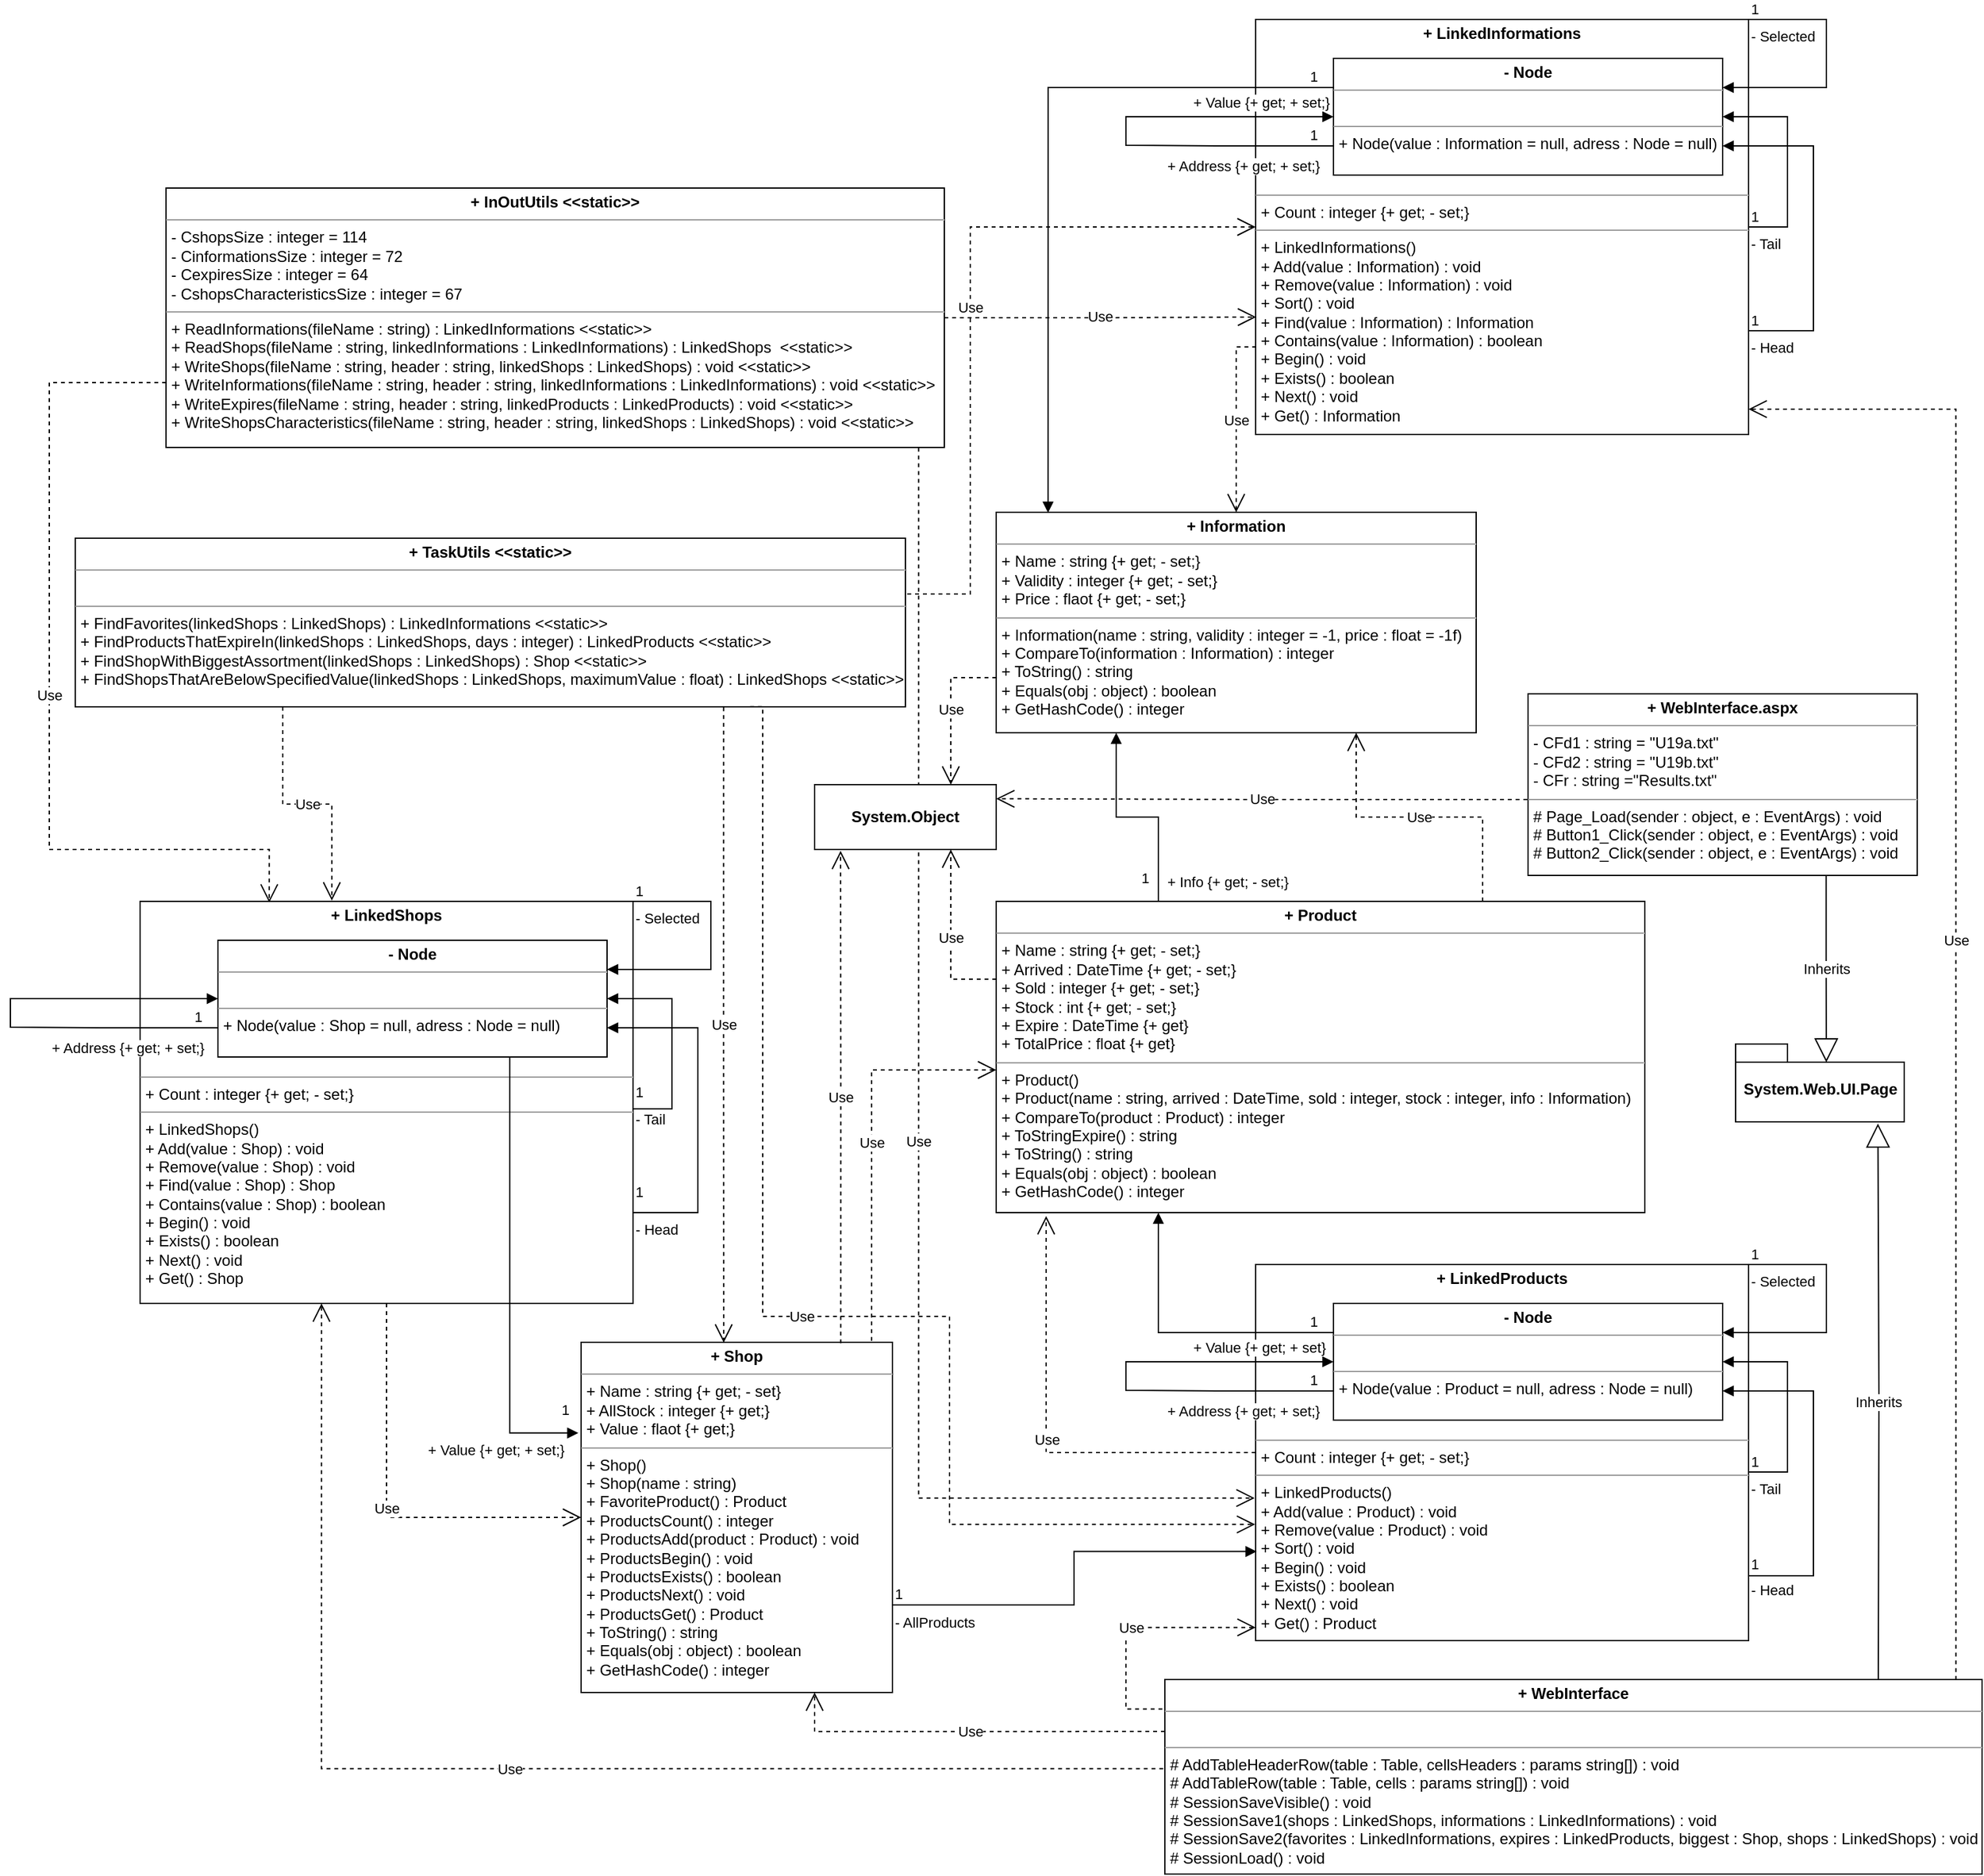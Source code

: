 <mxfile version="20.8.16" type="device"><diagram name="Page-1" id="KZQ9Ilsat93UvdQ1o8u1"><mxGraphModel dx="3069" dy="2133" grid="0" gridSize="10" guides="1" tooltips="1" connect="1" arrows="1" fold="1" page="1" pageScale="1" pageWidth="850" pageHeight="1100" math="0" shadow="0"><root><mxCell id="0"/><mxCell id="1" parent="0"/><mxCell id="UPA52GqSXY0Estzp7r4A-6" value="&lt;p style=&quot;margin:0px;margin-top:4px;text-align:center;&quot;&gt;&lt;b&gt;+ Information&lt;/b&gt;&lt;/p&gt;&lt;hr size=&quot;1&quot;&gt;&lt;p style=&quot;margin:0px;margin-left:4px;&quot;&gt;+ Name : string {+ get; - set;}&lt;/p&gt;&lt;p style=&quot;margin:0px;margin-left:4px;&quot;&gt;+ Validity : integer {+ get; - set;}&lt;/p&gt;&lt;p style=&quot;margin:0px;margin-left:4px;&quot;&gt;+ Price : flaot {+ get; - set;}&lt;/p&gt;&lt;hr size=&quot;1&quot;&gt;&lt;p style=&quot;margin:0px;margin-left:4px;&quot;&gt;+ Information(name : string, validity : integer = -1, price : float = -1f)&lt;/p&gt;&lt;p style=&quot;margin:0px;margin-left:4px;&quot;&gt;+ CompareTo(information : Information) : integer&lt;/p&gt;&lt;p style=&quot;margin:0px;margin-left:4px;&quot;&gt;+ ToString() : string&lt;/p&gt;&lt;p style=&quot;margin:0px;margin-left:4px;&quot;&gt;+ Equals(obj : object) : boolean&lt;/p&gt;&lt;p style=&quot;margin:0px;margin-left:4px;&quot;&gt;+ GetHashCode() : integer&lt;/p&gt;" style="verticalAlign=top;align=left;overflow=fill;fontSize=12;fontFamily=Helvetica;html=1;" vertex="1" parent="1"><mxGeometry x="40" y="100" width="370" height="170" as="geometry"/></mxCell><mxCell id="UPA52GqSXY0Estzp7r4A-7" value="&lt;p style=&quot;margin:0px;margin-top:4px;text-align:center;&quot;&gt;&lt;b&gt;+ Product&lt;/b&gt;&lt;/p&gt;&lt;hr size=&quot;1&quot;&gt;&lt;p style=&quot;margin:0px;margin-left:4px;&quot;&gt;+ Name : string {+ get; - set;}&lt;/p&gt;&lt;p style=&quot;margin:0px;margin-left:4px;&quot;&gt;+ Arrived : DateTime {+ get; - set;}&lt;/p&gt;&lt;p style=&quot;margin:0px;margin-left:4px;&quot;&gt;+ Sold : integer {+ get; - set;}&lt;/p&gt;&lt;p style=&quot;margin:0px;margin-left:4px;&quot;&gt;+ Stock : int {+ get; - set;}&lt;/p&gt;&lt;p style=&quot;margin:0px;margin-left:4px;&quot;&gt;+ Expire : DateTime {+ get}&lt;/p&gt;&lt;p style=&quot;margin:0px;margin-left:4px;&quot;&gt;+ TotalPrice : float {+ get}&lt;/p&gt;&lt;hr size=&quot;1&quot;&gt;&lt;p style=&quot;margin:0px;margin-left:4px;&quot;&gt;+ Product()&lt;/p&gt;&lt;p style=&quot;margin:0px;margin-left:4px;&quot;&gt;+ Product(name : string, arrived : DateTime, sold : integer, stock : integer, info : Information)&lt;/p&gt;&lt;p style=&quot;margin:0px;margin-left:4px;&quot;&gt;+ CompareTo(product : Product) : integer&lt;/p&gt;&lt;p style=&quot;margin:0px;margin-left:4px;&quot;&gt;+ ToStringExpire() : string&lt;/p&gt;&lt;p style=&quot;margin:0px;margin-left:4px;&quot;&gt;+ ToString() : string&lt;/p&gt;&lt;p style=&quot;margin:0px;margin-left:4px;&quot;&gt;+ Equals(obj : object) : boolean&lt;/p&gt;&lt;p style=&quot;margin:0px;margin-left:4px;&quot;&gt;+ GetHashCode() : integer&lt;/p&gt;" style="verticalAlign=top;align=left;overflow=fill;fontSize=12;fontFamily=Helvetica;html=1;" vertex="1" parent="1"><mxGeometry x="40" y="400" width="500" height="240" as="geometry"/></mxCell><mxCell id="UPA52GqSXY0Estzp7r4A-16" value="Use" style="endArrow=open;endSize=12;dashed=1;html=1;rounded=0;exitX=0.75;exitY=0;exitDx=0;exitDy=0;entryX=0.75;entryY=1;entryDx=0;entryDy=0;edgeStyle=orthogonalEdgeStyle;" edge="1" parent="1" source="UPA52GqSXY0Estzp7r4A-7" target="UPA52GqSXY0Estzp7r4A-6"><mxGeometry width="160" relative="1" as="geometry"><mxPoint x="350" y="340" as="sourcePoint"/><mxPoint x="510" y="340" as="targetPoint"/></mxGeometry></mxCell><mxCell id="UPA52GqSXY0Estzp7r4A-20" value="Use" style="endArrow=open;endSize=12;dashed=1;html=1;rounded=0;exitX=0;exitY=0.25;exitDx=0;exitDy=0;entryX=0.75;entryY=1;entryDx=0;entryDy=0;edgeStyle=orthogonalEdgeStyle;" edge="1" parent="1" source="UPA52GqSXY0Estzp7r4A-7" target="UPA52GqSXY0Estzp7r4A-18"><mxGeometry width="160" relative="1" as="geometry"><mxPoint x="-150" y="460" as="sourcePoint"/><mxPoint x="10" y="460" as="targetPoint"/></mxGeometry></mxCell><mxCell id="UPA52GqSXY0Estzp7r4A-21" value="Use" style="endArrow=open;endSize=12;dashed=1;html=1;rounded=0;exitX=0;exitY=0.75;exitDx=0;exitDy=0;entryX=0.75;entryY=0;entryDx=0;entryDy=0;edgeStyle=orthogonalEdgeStyle;" edge="1" parent="1" source="UPA52GqSXY0Estzp7r4A-6" target="UPA52GqSXY0Estzp7r4A-18"><mxGeometry width="160" relative="1" as="geometry"><mxPoint x="-150" y="150" as="sourcePoint"/><mxPoint x="10" y="150" as="targetPoint"/></mxGeometry></mxCell><mxCell id="UPA52GqSXY0Estzp7r4A-23" value="+ Info {+ get; - set;}" style="endArrow=block;endFill=1;html=1;edgeStyle=orthogonalEdgeStyle;align=left;verticalAlign=top;rounded=0;exitX=0.25;exitY=0;exitDx=0;exitDy=0;entryX=0.25;entryY=1;entryDx=0;entryDy=0;" edge="1" parent="1" source="UPA52GqSXY0Estzp7r4A-7" target="UPA52GqSXY0Estzp7r4A-6"><mxGeometry x="-0.652" y="-5" relative="1" as="geometry"><mxPoint x="110" y="310" as="sourcePoint"/><mxPoint x="270" y="310" as="targetPoint"/><mxPoint as="offset"/></mxGeometry></mxCell><mxCell id="UPA52GqSXY0Estzp7r4A-24" value="1" style="edgeLabel;resizable=0;html=1;align=left;verticalAlign=bottom;" connectable="0" vertex="1" parent="UPA52GqSXY0Estzp7r4A-23"><mxGeometry x="-1" relative="1" as="geometry"><mxPoint x="-15" y="-10" as="offset"/></mxGeometry></mxCell><mxCell id="UPA52GqSXY0Estzp7r4A-28" value="" style="group" vertex="1" connectable="0" parent="1"><mxGeometry x="240" y="-280" width="430" height="320" as="geometry"/></mxCell><mxCell id="UPA52GqSXY0Estzp7r4A-29" value="" style="group" vertex="1" connectable="0" parent="UPA52GqSXY0Estzp7r4A-28"><mxGeometry width="430" height="320" as="geometry"/></mxCell><mxCell id="UPA52GqSXY0Estzp7r4A-22" value="&lt;p style=&quot;margin:0px;margin-top:4px;text-align:center;&quot;&gt;&lt;b&gt;+ LinkedInformations&lt;/b&gt;&lt;/p&gt;&lt;p style=&quot;margin:0px;margin-top:4px;text-align:center;&quot;&gt;&lt;b&gt;&lt;br&gt;&lt;/b&gt;&lt;/p&gt;&lt;p style=&quot;margin:0px;margin-top:4px;text-align:center;&quot;&gt;&lt;b&gt;&lt;br&gt;&lt;/b&gt;&lt;/p&gt;&lt;p style=&quot;margin:0px;margin-top:4px;text-align:center;&quot;&gt;&lt;b&gt;&lt;br&gt;&lt;/b&gt;&lt;/p&gt;&lt;p style=&quot;margin:0px;margin-top:4px;text-align:center;&quot;&gt;&lt;b&gt;&lt;br&gt;&lt;/b&gt;&lt;/p&gt;&lt;p style=&quot;margin:0px;margin-top:4px;text-align:center;&quot;&gt;&lt;b&gt;&lt;br&gt;&lt;/b&gt;&lt;/p&gt;&lt;p style=&quot;margin:0px;margin-top:4px;text-align:center;&quot;&gt;&lt;b&gt;&lt;br&gt;&lt;/b&gt;&lt;/p&gt;&lt;hr size=&quot;1&quot;&gt;&lt;p style=&quot;margin:0px;margin-left:4px;&quot;&gt;+ Count : integer {+ get; - set;}&lt;/p&gt;&lt;hr size=&quot;1&quot;&gt;&lt;p style=&quot;margin:0px;margin-left:4px;&quot;&gt;+ LinkedInformations()&lt;/p&gt;&lt;p style=&quot;margin:0px;margin-left:4px;&quot;&gt;+ Add(value : Information) : void&lt;/p&gt;&lt;p style=&quot;margin:0px;margin-left:4px;&quot;&gt;+ Remove(value : Information) : void&lt;/p&gt;&lt;p style=&quot;margin:0px;margin-left:4px;&quot;&gt;+ Sort() : void&lt;/p&gt;&lt;p style=&quot;margin:0px;margin-left:4px;&quot;&gt;+ Find(value : Information) : Information&lt;/p&gt;&lt;p style=&quot;margin:0px;margin-left:4px;&quot;&gt;+ Contains(value : Information) : boolean&lt;/p&gt;&lt;p style=&quot;margin:0px;margin-left:4px;&quot;&gt;+ Begin() : void&lt;/p&gt;&lt;p style=&quot;margin:0px;margin-left:4px;&quot;&gt;+ Exists() : boolean&lt;/p&gt;&lt;p style=&quot;margin:0px;margin-left:4px;&quot;&gt;+ Next() : void&lt;/p&gt;&lt;p style=&quot;margin:0px;margin-left:4px;&quot;&gt;+ Get() : Information&lt;/p&gt;" style="verticalAlign=top;align=left;overflow=fill;fontSize=12;fontFamily=Helvetica;html=1;" vertex="1" parent="UPA52GqSXY0Estzp7r4A-29"><mxGeometry width="380" height="320" as="geometry"/></mxCell><mxCell id="UPA52GqSXY0Estzp7r4A-25" value="&lt;p style=&quot;margin:0px;margin-top:4px;text-align:center;&quot;&gt;&lt;b&gt;- Node&lt;/b&gt;&lt;/p&gt;&lt;hr size=&quot;1&quot;&gt;&lt;p style=&quot;margin:0px;margin-left:4px;&quot;&gt;&lt;br&gt;&lt;/p&gt;&lt;hr size=&quot;1&quot;&gt;&lt;p style=&quot;margin:0px;margin-left:4px;&quot;&gt;+ Node(value : Information = null, adress : Node = null)&lt;/p&gt;" style="verticalAlign=top;align=left;overflow=fill;fontSize=12;fontFamily=Helvetica;html=1;movable=1;resizable=1;rotatable=1;deletable=1;editable=1;connectable=1;" vertex="1" parent="UPA52GqSXY0Estzp7r4A-29"><mxGeometry x="60" y="30" width="300" height="90" as="geometry"/></mxCell><mxCell id="UPA52GqSXY0Estzp7r4A-35" value="- Head" style="endArrow=block;endFill=1;html=1;edgeStyle=orthogonalEdgeStyle;align=left;verticalAlign=top;rounded=0;entryX=1;entryY=0.75;entryDx=0;entryDy=0;exitX=1;exitY=0.75;exitDx=0;exitDy=0;" edge="1" parent="UPA52GqSXY0Estzp7r4A-29" source="UPA52GqSXY0Estzp7r4A-22" target="UPA52GqSXY0Estzp7r4A-25"><mxGeometry x="-1" relative="1" as="geometry"><mxPoint x="590" y="110" as="sourcePoint"/><mxPoint x="640" y="160" as="targetPoint"/><Array as="points"><mxPoint x="430" y="240"/><mxPoint x="430" y="98"/></Array><mxPoint as="offset"/></mxGeometry></mxCell><mxCell id="UPA52GqSXY0Estzp7r4A-36" value="1" style="edgeLabel;resizable=0;html=1;align=left;verticalAlign=bottom;" connectable="0" vertex="1" parent="UPA52GqSXY0Estzp7r4A-35"><mxGeometry x="-1" relative="1" as="geometry"><mxPoint as="offset"/></mxGeometry></mxCell><mxCell id="UPA52GqSXY0Estzp7r4A-37" value="- Tail" style="endArrow=block;endFill=1;html=1;edgeStyle=orthogonalEdgeStyle;align=left;verticalAlign=top;rounded=0;entryX=1;entryY=0.5;entryDx=0;entryDy=0;exitX=1;exitY=0.5;exitDx=0;exitDy=0;" edge="1" parent="UPA52GqSXY0Estzp7r4A-29" source="UPA52GqSXY0Estzp7r4A-22" target="UPA52GqSXY0Estzp7r4A-25"><mxGeometry x="-1" relative="1" as="geometry"><mxPoint x="510" y="150" as="sourcePoint"/><mxPoint x="670" y="150" as="targetPoint"/><Array as="points"><mxPoint x="410" y="160"/><mxPoint x="410" y="75"/></Array></mxGeometry></mxCell><mxCell id="UPA52GqSXY0Estzp7r4A-38" value="1" style="edgeLabel;resizable=0;html=1;align=left;verticalAlign=bottom;" connectable="0" vertex="1" parent="UPA52GqSXY0Estzp7r4A-37"><mxGeometry x="-1" relative="1" as="geometry"/></mxCell><mxCell id="UPA52GqSXY0Estzp7r4A-39" value="- Selected" style="endArrow=block;endFill=1;html=1;edgeStyle=orthogonalEdgeStyle;align=left;verticalAlign=top;rounded=0;entryX=1;entryY=0.25;entryDx=0;entryDy=0;exitX=1;exitY=0;exitDx=0;exitDy=0;" edge="1" parent="UPA52GqSXY0Estzp7r4A-29" source="UPA52GqSXY0Estzp7r4A-22" target="UPA52GqSXY0Estzp7r4A-25"><mxGeometry x="-1" relative="1" as="geometry"><mxPoint x="510" as="sourcePoint"/><mxPoint x="620" y="30" as="targetPoint"/><Array as="points"><mxPoint x="440"/><mxPoint x="440" y="52"/></Array></mxGeometry></mxCell><mxCell id="UPA52GqSXY0Estzp7r4A-40" value="1" style="edgeLabel;resizable=0;html=1;align=left;verticalAlign=bottom;" connectable="0" vertex="1" parent="UPA52GqSXY0Estzp7r4A-39"><mxGeometry x="-1" relative="1" as="geometry"/></mxCell><mxCell id="UPA52GqSXY0Estzp7r4A-54" value="+ Address {+ get; + set;}" style="endArrow=block;endFill=1;html=1;edgeStyle=orthogonalEdgeStyle;align=left;verticalAlign=top;rounded=0;exitX=0;exitY=0.75;exitDx=0;exitDy=0;entryX=0;entryY=0.5;entryDx=0;entryDy=0;" edge="1" parent="UPA52GqSXY0Estzp7r4A-29" source="UPA52GqSXY0Estzp7r4A-25" target="UPA52GqSXY0Estzp7r4A-25"><mxGeometry x="-0.24" y="3" relative="1" as="geometry"><mxPoint x="-120" y="160" as="sourcePoint"/><mxPoint x="-100" y="98" as="targetPoint"/><Array as="points"><mxPoint x="-30" y="97"/><mxPoint x="-100" y="97"/><mxPoint x="-100" y="75"/></Array><mxPoint as="offset"/></mxGeometry></mxCell><mxCell id="UPA52GqSXY0Estzp7r4A-55" value="1" style="edgeLabel;resizable=0;html=1;align=left;verticalAlign=bottom;" connectable="0" vertex="1" parent="UPA52GqSXY0Estzp7r4A-54"><mxGeometry x="-1" relative="1" as="geometry"><mxPoint x="-20" as="offset"/></mxGeometry></mxCell><mxCell id="UPA52GqSXY0Estzp7r4A-30" value="Use" style="endArrow=open;endSize=12;dashed=1;html=1;rounded=0;exitX=0.001;exitY=0.789;exitDx=0;exitDy=0;entryX=0.5;entryY=0;entryDx=0;entryDy=0;edgeStyle=orthogonalEdgeStyle;exitPerimeter=0;" edge="1" parent="1" source="UPA52GqSXY0Estzp7r4A-22" target="UPA52GqSXY0Estzp7r4A-6"><mxGeometry width="160" relative="1" as="geometry"><mxPoint x="420" y="70" as="sourcePoint"/><mxPoint x="580" y="70" as="targetPoint"/></mxGeometry></mxCell><mxCell id="UPA52GqSXY0Estzp7r4A-52" value="+ Value {+ get; + set;}" style="endArrow=block;endFill=1;html=1;edgeStyle=orthogonalEdgeStyle;align=left;verticalAlign=top;rounded=0;exitX=0;exitY=0.25;exitDx=0;exitDy=0;entryX=0.108;entryY=0.002;entryDx=0;entryDy=0;entryPerimeter=0;" edge="1" parent="1" source="UPA52GqSXY0Estzp7r4A-25" target="UPA52GqSXY0Estzp7r4A-6"><mxGeometry x="-0.598" y="-2" relative="1" as="geometry"><mxPoint x="270" y="-390" as="sourcePoint"/><mxPoint x="80" as="targetPoint"/><Array as="points"><mxPoint x="80" y="-227"/></Array><mxPoint as="offset"/></mxGeometry></mxCell><mxCell id="UPA52GqSXY0Estzp7r4A-53" value="1" style="edgeLabel;resizable=0;html=1;align=left;verticalAlign=bottom;" connectable="0" vertex="1" parent="UPA52GqSXY0Estzp7r4A-52"><mxGeometry x="-1" relative="1" as="geometry"><mxPoint x="-20" as="offset"/></mxGeometry></mxCell><mxCell id="UPA52GqSXY0Estzp7r4A-56" value="" style="group" vertex="1" connectable="0" parent="1"><mxGeometry x="240" y="680" width="430" height="320" as="geometry"/></mxCell><mxCell id="UPA52GqSXY0Estzp7r4A-57" value="" style="group" vertex="1" connectable="0" parent="UPA52GqSXY0Estzp7r4A-56"><mxGeometry width="430" height="320" as="geometry"/></mxCell><mxCell id="UPA52GqSXY0Estzp7r4A-58" value="&lt;p style=&quot;margin:0px;margin-top:4px;text-align:center;&quot;&gt;&lt;b&gt;+ LinkedProducts&lt;/b&gt;&lt;/p&gt;&lt;p style=&quot;margin:0px;margin-top:4px;text-align:center;&quot;&gt;&lt;b&gt;&lt;br&gt;&lt;/b&gt;&lt;/p&gt;&lt;p style=&quot;margin:0px;margin-top:4px;text-align:center;&quot;&gt;&lt;b&gt;&lt;br&gt;&lt;/b&gt;&lt;/p&gt;&lt;p style=&quot;margin:0px;margin-top:4px;text-align:center;&quot;&gt;&lt;b&gt;&lt;br&gt;&lt;/b&gt;&lt;/p&gt;&lt;p style=&quot;margin:0px;margin-top:4px;text-align:center;&quot;&gt;&lt;b&gt;&lt;br&gt;&lt;/b&gt;&lt;/p&gt;&lt;p style=&quot;margin:0px;margin-top:4px;text-align:center;&quot;&gt;&lt;b&gt;&lt;br&gt;&lt;/b&gt;&lt;/p&gt;&lt;p style=&quot;margin:0px;margin-top:4px;text-align:center;&quot;&gt;&lt;b&gt;&lt;br&gt;&lt;/b&gt;&lt;/p&gt;&lt;hr size=&quot;1&quot;&gt;&lt;p style=&quot;margin:0px;margin-left:4px;&quot;&gt;+ Count : integer {+ get; - set;}&lt;/p&gt;&lt;hr size=&quot;1&quot;&gt;&lt;p style=&quot;margin:0px;margin-left:4px;&quot;&gt;+ LinkedProducts()&lt;/p&gt;&lt;p style=&quot;margin:0px;margin-left:4px;&quot;&gt;+ Add(value : Product) : void&lt;/p&gt;&lt;p style=&quot;margin:0px;margin-left:4px;&quot;&gt;+ Remove(value : Product) : void&lt;/p&gt;&lt;p style=&quot;margin:0px;margin-left:4px;&quot;&gt;+ Sort() : void&lt;/p&gt;&lt;p style=&quot;margin:0px;margin-left:4px;&quot;&gt;+ Begin() : void&lt;/p&gt;&lt;p style=&quot;margin:0px;margin-left:4px;&quot;&gt;+ Exists() : boolean&lt;/p&gt;&lt;p style=&quot;margin:0px;margin-left:4px;&quot;&gt;+ Next() : void&lt;/p&gt;&lt;p style=&quot;margin:0px;margin-left:4px;&quot;&gt;+ Get() : Product&lt;/p&gt;" style="verticalAlign=top;align=left;overflow=fill;fontSize=12;fontFamily=Helvetica;html=1;" vertex="1" parent="UPA52GqSXY0Estzp7r4A-57"><mxGeometry width="380" height="290" as="geometry"/></mxCell><mxCell id="UPA52GqSXY0Estzp7r4A-59" value="&lt;p style=&quot;margin:0px;margin-top:4px;text-align:center;&quot;&gt;&lt;b&gt;- Node&lt;/b&gt;&lt;/p&gt;&lt;hr size=&quot;1&quot;&gt;&lt;p style=&quot;margin:0px;margin-left:4px;&quot;&gt;&lt;br&gt;&lt;/p&gt;&lt;hr size=&quot;1&quot;&gt;&lt;p style=&quot;margin:0px;margin-left:4px;&quot;&gt;+ Node(value : Product = null, adress : Node = null)&lt;/p&gt;" style="verticalAlign=top;align=left;overflow=fill;fontSize=12;fontFamily=Helvetica;html=1;movable=1;resizable=1;rotatable=1;deletable=1;editable=1;connectable=1;" vertex="1" parent="UPA52GqSXY0Estzp7r4A-57"><mxGeometry x="60" y="30" width="300" height="90" as="geometry"/></mxCell><mxCell id="UPA52GqSXY0Estzp7r4A-60" value="- Head" style="endArrow=block;endFill=1;html=1;edgeStyle=orthogonalEdgeStyle;align=left;verticalAlign=top;rounded=0;entryX=1;entryY=0.75;entryDx=0;entryDy=0;exitX=1;exitY=0.75;exitDx=0;exitDy=0;" edge="1" parent="UPA52GqSXY0Estzp7r4A-57" source="UPA52GqSXY0Estzp7r4A-58" target="UPA52GqSXY0Estzp7r4A-59"><mxGeometry x="-0.856" relative="1" as="geometry"><mxPoint x="590" y="110" as="sourcePoint"/><mxPoint x="640" y="160" as="targetPoint"/><Array as="points"><mxPoint x="430" y="240"/><mxPoint x="430" y="98"/></Array><mxPoint as="offset"/></mxGeometry></mxCell><mxCell id="UPA52GqSXY0Estzp7r4A-61" value="1" style="edgeLabel;resizable=0;html=1;align=left;verticalAlign=bottom;" connectable="0" vertex="1" parent="UPA52GqSXY0Estzp7r4A-60"><mxGeometry x="-1" relative="1" as="geometry"><mxPoint y="22" as="offset"/></mxGeometry></mxCell><mxCell id="UPA52GqSXY0Estzp7r4A-62" value="- Tail" style="endArrow=block;endFill=1;html=1;edgeStyle=orthogonalEdgeStyle;align=left;verticalAlign=top;rounded=0;entryX=1;entryY=0.5;entryDx=0;entryDy=0;exitX=1;exitY=0.5;exitDx=0;exitDy=0;" edge="1" parent="UPA52GqSXY0Estzp7r4A-57" source="UPA52GqSXY0Estzp7r4A-58" target="UPA52GqSXY0Estzp7r4A-59"><mxGeometry x="-0.833" relative="1" as="geometry"><mxPoint x="510" y="150" as="sourcePoint"/><mxPoint x="670" y="150" as="targetPoint"/><Array as="points"><mxPoint x="410" y="160"/><mxPoint x="410" y="75"/></Array><mxPoint as="offset"/></mxGeometry></mxCell><mxCell id="UPA52GqSXY0Estzp7r4A-63" value="1" style="edgeLabel;resizable=0;html=1;align=left;verticalAlign=bottom;" connectable="0" vertex="1" parent="UPA52GqSXY0Estzp7r4A-62"><mxGeometry x="-1" relative="1" as="geometry"><mxPoint y="15" as="offset"/></mxGeometry></mxCell><mxCell id="UPA52GqSXY0Estzp7r4A-64" value="- Selected" style="endArrow=block;endFill=1;html=1;edgeStyle=orthogonalEdgeStyle;align=left;verticalAlign=top;rounded=0;entryX=1;entryY=0.25;entryDx=0;entryDy=0;exitX=1;exitY=0;exitDx=0;exitDy=0;" edge="1" parent="UPA52GqSXY0Estzp7r4A-57" source="UPA52GqSXY0Estzp7r4A-58" target="UPA52GqSXY0Estzp7r4A-59"><mxGeometry x="-1" relative="1" as="geometry"><mxPoint x="510" as="sourcePoint"/><mxPoint x="620" y="30" as="targetPoint"/><Array as="points"><mxPoint x="440"/><mxPoint x="440" y="52"/></Array></mxGeometry></mxCell><mxCell id="UPA52GqSXY0Estzp7r4A-65" value="1" style="edgeLabel;resizable=0;html=1;align=left;verticalAlign=bottom;" connectable="0" vertex="1" parent="UPA52GqSXY0Estzp7r4A-64"><mxGeometry x="-1" relative="1" as="geometry"/></mxCell><mxCell id="UPA52GqSXY0Estzp7r4A-66" value="+ Address {+ get; + set;}" style="endArrow=block;endFill=1;html=1;edgeStyle=orthogonalEdgeStyle;align=left;verticalAlign=top;rounded=0;exitX=0;exitY=0.75;exitDx=0;exitDy=0;entryX=0;entryY=0.5;entryDx=0;entryDy=0;" edge="1" parent="UPA52GqSXY0Estzp7r4A-57" source="UPA52GqSXY0Estzp7r4A-59" target="UPA52GqSXY0Estzp7r4A-59"><mxGeometry x="-0.24" y="3" relative="1" as="geometry"><mxPoint x="-120" y="160" as="sourcePoint"/><mxPoint x="-100" y="98" as="targetPoint"/><Array as="points"><mxPoint x="-30" y="97"/><mxPoint x="-100" y="97"/><mxPoint x="-100" y="75"/></Array><mxPoint as="offset"/></mxGeometry></mxCell><mxCell id="UPA52GqSXY0Estzp7r4A-67" value="1" style="edgeLabel;resizable=0;html=1;align=left;verticalAlign=bottom;" connectable="0" vertex="1" parent="UPA52GqSXY0Estzp7r4A-66"><mxGeometry x="-1" relative="1" as="geometry"><mxPoint x="-20" as="offset"/></mxGeometry></mxCell><mxCell id="UPA52GqSXY0Estzp7r4A-69" value="+ Value {+ get; + set}" style="endArrow=block;endFill=1;html=1;edgeStyle=orthogonalEdgeStyle;align=left;verticalAlign=top;rounded=0;entryX=0.25;entryY=1;entryDx=0;entryDy=0;exitX=0;exitY=0.25;exitDx=0;exitDy=0;" edge="1" parent="1" source="UPA52GqSXY0Estzp7r4A-59" target="UPA52GqSXY0Estzp7r4A-7"><mxGeometry x="-0.033" y="-2" relative="1" as="geometry"><mxPoint x="165" y="720" as="sourcePoint"/><mxPoint x="210" y="720" as="targetPoint"/><mxPoint as="offset"/></mxGeometry></mxCell><mxCell id="UPA52GqSXY0Estzp7r4A-70" value="1" style="edgeLabel;resizable=0;html=1;align=left;verticalAlign=bottom;" connectable="0" vertex="1" parent="UPA52GqSXY0Estzp7r4A-69"><mxGeometry x="-1" relative="1" as="geometry"><mxPoint x="-20" as="offset"/></mxGeometry></mxCell><mxCell id="UPA52GqSXY0Estzp7r4A-71" value="Use" style="endArrow=open;endSize=12;dashed=1;html=1;rounded=0;exitX=0;exitY=0.5;exitDx=0;exitDy=0;entryX=0.077;entryY=1.011;entryDx=0;entryDy=0;entryPerimeter=0;edgeStyle=orthogonalEdgeStyle;" edge="1" parent="1" source="UPA52GqSXY0Estzp7r4A-58" target="UPA52GqSXY0Estzp7r4A-7"><mxGeometry width="160" relative="1" as="geometry"><mxPoint x="80" y="930" as="sourcePoint"/><mxPoint x="80" y="680" as="targetPoint"/></mxGeometry></mxCell><mxCell id="UPA52GqSXY0Estzp7r4A-72" value="&lt;p style=&quot;margin:0px;margin-top:4px;text-align:center;&quot;&gt;&lt;b&gt;+ Shop&lt;/b&gt;&lt;/p&gt;&lt;hr size=&quot;1&quot;&gt;&lt;p style=&quot;margin:0px;margin-left:4px;&quot;&gt;+ Name : string {+ get; - set}&lt;/p&gt;&lt;p style=&quot;margin:0px;margin-left:4px;&quot;&gt;+ AllStock : integer {+ get;}&lt;/p&gt;&lt;p style=&quot;margin:0px;margin-left:4px;&quot;&gt;+ Value : flaot {+ get;}&lt;/p&gt;&lt;hr size=&quot;1&quot;&gt;&lt;p style=&quot;margin:0px;margin-left:4px;&quot;&gt;+ Shop()&lt;/p&gt;&lt;p style=&quot;margin:0px;margin-left:4px;&quot;&gt;+ Shop(name : string)&lt;/p&gt;&lt;p style=&quot;margin:0px;margin-left:4px;&quot;&gt;+ FavoriteProduct() : Product&lt;/p&gt;&lt;p style=&quot;margin:0px;margin-left:4px;&quot;&gt;+ ProductsCount() : integer&lt;/p&gt;&lt;p style=&quot;margin:0px;margin-left:4px;&quot;&gt;+ ProductsAdd(product : Product) : void&lt;/p&gt;&lt;p style=&quot;margin:0px;margin-left:4px;&quot;&gt;+ ProductsBegin() : void&lt;/p&gt;&lt;p style=&quot;margin:0px;margin-left:4px;&quot;&gt;+ ProductsExists() : boolean&lt;/p&gt;&lt;p style=&quot;margin:0px;margin-left:4px;&quot;&gt;+ ProductsNext() : void&lt;/p&gt;&lt;p style=&quot;margin:0px;margin-left:4px;&quot;&gt;+ ProductsGet() : Product&lt;/p&gt;&lt;p style=&quot;margin:0px;margin-left:4px;&quot;&gt;+ ToString() : string&lt;/p&gt;&lt;p style=&quot;margin:0px;margin-left:4px;&quot;&gt;+ Equals(obj : object) : boolean&lt;/p&gt;&lt;p style=&quot;margin:0px;margin-left:4px;&quot;&gt;+ GetHashCode() : integer&lt;/p&gt;&lt;p style=&quot;margin:0px;margin-left:4px;&quot;&gt;&lt;br&gt;&lt;/p&gt;" style="verticalAlign=top;align=left;overflow=fill;fontSize=12;fontFamily=Helvetica;html=1;" vertex="1" parent="1"><mxGeometry x="-280" y="740" width="240" height="270" as="geometry"/></mxCell><mxCell id="UPA52GqSXY0Estzp7r4A-73" value="- AllProducts" style="endArrow=block;endFill=1;html=1;edgeStyle=orthogonalEdgeStyle;align=left;verticalAlign=top;rounded=0;exitX=1;exitY=0.75;exitDx=0;exitDy=0;entryX=0.002;entryY=0.763;entryDx=0;entryDy=0;entryPerimeter=0;" edge="1" parent="1" source="UPA52GqSXY0Estzp7r4A-72" target="UPA52GqSXY0Estzp7r4A-58"><mxGeometry x="-1" relative="1" as="geometry"><mxPoint x="-30" y="920" as="sourcePoint"/><mxPoint x="120" y="901" as="targetPoint"/></mxGeometry></mxCell><mxCell id="UPA52GqSXY0Estzp7r4A-74" value="1" style="edgeLabel;resizable=0;html=1;align=left;verticalAlign=bottom;" connectable="0" vertex="1" parent="UPA52GqSXY0Estzp7r4A-73"><mxGeometry x="-1" relative="1" as="geometry"/></mxCell><mxCell id="UPA52GqSXY0Estzp7r4A-75" value="Use" style="endArrow=open;endSize=12;dashed=1;html=1;rounded=0;exitX=0.933;exitY=-0.004;exitDx=0;exitDy=0;edgeStyle=orthogonalEdgeStyle;exitPerimeter=0;" edge="1" parent="1" source="UPA52GqSXY0Estzp7r4A-72"><mxGeometry width="160" relative="1" as="geometry"><mxPoint x="-80" y="710" as="sourcePoint"/><mxPoint x="40" y="530" as="targetPoint"/><Array as="points"><mxPoint x="-56" y="530"/><mxPoint x="40" y="530"/></Array></mxGeometry></mxCell><mxCell id="UPA52GqSXY0Estzp7r4A-76" value="Use" style="endArrow=open;endSize=12;dashed=1;html=1;rounded=0;exitX=0.834;exitY=0.003;exitDx=0;exitDy=0;exitPerimeter=0;entryX=0.143;entryY=1.02;entryDx=0;entryDy=0;entryPerimeter=0;edgeStyle=orthogonalEdgeStyle;" edge="1" parent="1" source="UPA52GqSXY0Estzp7r4A-72" target="UPA52GqSXY0Estzp7r4A-18"><mxGeometry width="160" relative="1" as="geometry"><mxPoint x="-230" y="660" as="sourcePoint"/><mxPoint x="-70" y="660" as="targetPoint"/></mxGeometry></mxCell><mxCell id="UPA52GqSXY0Estzp7r4A-77" value="" style="group" vertex="1" connectable="0" parent="1"><mxGeometry x="-620" y="400" width="430" height="320" as="geometry"/></mxCell><mxCell id="UPA52GqSXY0Estzp7r4A-78" value="" style="group" vertex="1" connectable="0" parent="UPA52GqSXY0Estzp7r4A-77"><mxGeometry width="430" height="320" as="geometry"/></mxCell><mxCell id="UPA52GqSXY0Estzp7r4A-79" value="&lt;p style=&quot;margin:0px;margin-top:4px;text-align:center;&quot;&gt;&lt;b&gt;+ LinkedShops&lt;/b&gt;&lt;/p&gt;&lt;p style=&quot;margin:0px;margin-top:4px;text-align:center;&quot;&gt;&lt;b&gt;&lt;br&gt;&lt;/b&gt;&lt;/p&gt;&lt;p style=&quot;margin:0px;margin-top:4px;text-align:center;&quot;&gt;&lt;b&gt;&lt;br&gt;&lt;/b&gt;&lt;/p&gt;&lt;p style=&quot;margin:0px;margin-top:4px;text-align:center;&quot;&gt;&lt;b&gt;&lt;br&gt;&lt;/b&gt;&lt;/p&gt;&lt;p style=&quot;margin:0px;margin-top:4px;text-align:center;&quot;&gt;&lt;b&gt;&lt;br&gt;&lt;/b&gt;&lt;/p&gt;&lt;p style=&quot;margin:0px;margin-top:4px;text-align:center;&quot;&gt;&lt;b&gt;&lt;br&gt;&lt;/b&gt;&lt;/p&gt;&lt;p style=&quot;margin:0px;margin-top:4px;text-align:center;&quot;&gt;&lt;b&gt;&lt;br&gt;&lt;/b&gt;&lt;/p&gt;&lt;hr size=&quot;1&quot;&gt;&lt;p style=&quot;margin:0px;margin-left:4px;&quot;&gt;+ Count : integer {+ get; - set;}&lt;/p&gt;&lt;hr size=&quot;1&quot;&gt;&lt;p style=&quot;margin:0px;margin-left:4px;&quot;&gt;+ LinkedShops()&lt;/p&gt;&lt;p style=&quot;margin:0px;margin-left:4px;&quot;&gt;+ Add(value : Shop) : void&lt;/p&gt;&lt;p style=&quot;margin:0px;margin-left:4px;&quot;&gt;+ Remove(value : Shop) : void&lt;/p&gt;&lt;p style=&quot;margin:0px;margin-left:4px;&quot;&gt;&lt;span style=&quot;background-color: initial;&quot;&gt;+ Find(value : Shop) : Shop&lt;/span&gt;&lt;/p&gt;&lt;p style=&quot;margin:0px;margin-left:4px;&quot;&gt;+ Contains(value : Shop) : boolean&lt;/p&gt;&lt;p style=&quot;margin:0px;margin-left:4px;&quot;&gt;+ Begin() : void&lt;/p&gt;&lt;p style=&quot;margin:0px;margin-left:4px;&quot;&gt;+ Exists() : boolean&lt;/p&gt;&lt;p style=&quot;margin:0px;margin-left:4px;&quot;&gt;+ Next() : void&lt;/p&gt;&lt;p style=&quot;margin:0px;margin-left:4px;&quot;&gt;+ Get() : Shop&lt;/p&gt;" style="verticalAlign=top;align=left;overflow=fill;fontSize=12;fontFamily=Helvetica;html=1;" vertex="1" parent="UPA52GqSXY0Estzp7r4A-78"><mxGeometry width="380" height="310" as="geometry"/></mxCell><mxCell id="UPA52GqSXY0Estzp7r4A-80" value="&lt;p style=&quot;margin:0px;margin-top:4px;text-align:center;&quot;&gt;&lt;b&gt;- Node&lt;/b&gt;&lt;/p&gt;&lt;hr size=&quot;1&quot;&gt;&lt;p style=&quot;margin:0px;margin-left:4px;&quot;&gt;&lt;br&gt;&lt;/p&gt;&lt;hr size=&quot;1&quot;&gt;&lt;p style=&quot;margin:0px;margin-left:4px;&quot;&gt;+ Node(value : Shop = null, adress : Node = null)&lt;/p&gt;" style="verticalAlign=top;align=left;overflow=fill;fontSize=12;fontFamily=Helvetica;html=1;movable=1;resizable=1;rotatable=1;deletable=1;editable=1;connectable=1;" vertex="1" parent="UPA52GqSXY0Estzp7r4A-78"><mxGeometry x="60" y="30" width="300" height="90" as="geometry"/></mxCell><mxCell id="UPA52GqSXY0Estzp7r4A-81" value="- Head" style="endArrow=block;endFill=1;html=1;edgeStyle=orthogonalEdgeStyle;align=left;verticalAlign=top;rounded=0;entryX=1;entryY=0.75;entryDx=0;entryDy=0;exitX=1;exitY=0.75;exitDx=0;exitDy=0;" edge="1" parent="UPA52GqSXY0Estzp7r4A-78" source="UPA52GqSXY0Estzp7r4A-79" target="UPA52GqSXY0Estzp7r4A-80"><mxGeometry x="-0.945" relative="1" as="geometry"><mxPoint x="590" y="110" as="sourcePoint"/><mxPoint x="640" y="160" as="targetPoint"/><Array as="points"><mxPoint x="430" y="240"/><mxPoint x="430" y="98"/></Array><mxPoint as="offset"/></mxGeometry></mxCell><mxCell id="UPA52GqSXY0Estzp7r4A-82" value="1" style="edgeLabel;resizable=0;html=1;align=left;verticalAlign=bottom;" connectable="0" vertex="1" parent="UPA52GqSXY0Estzp7r4A-81"><mxGeometry x="-1" relative="1" as="geometry"><mxPoint as="offset"/></mxGeometry></mxCell><mxCell id="UPA52GqSXY0Estzp7r4A-83" value="- Tail" style="endArrow=block;endFill=1;html=1;edgeStyle=orthogonalEdgeStyle;align=left;verticalAlign=top;rounded=0;entryX=1;entryY=0.5;entryDx=0;entryDy=0;exitX=1;exitY=0.5;exitDx=0;exitDy=0;" edge="1" parent="UPA52GqSXY0Estzp7r4A-78" source="UPA52GqSXY0Estzp7r4A-79" target="UPA52GqSXY0Estzp7r4A-80"><mxGeometry x="-1" relative="1" as="geometry"><mxPoint x="510" y="150" as="sourcePoint"/><mxPoint x="670" y="150" as="targetPoint"/><Array as="points"><mxPoint x="410" y="160"/><mxPoint x="410" y="75"/></Array></mxGeometry></mxCell><mxCell id="UPA52GqSXY0Estzp7r4A-84" value="1" style="edgeLabel;resizable=0;html=1;align=left;verticalAlign=bottom;" connectable="0" vertex="1" parent="UPA52GqSXY0Estzp7r4A-83"><mxGeometry x="-1" relative="1" as="geometry"/></mxCell><mxCell id="UPA52GqSXY0Estzp7r4A-85" value="- Selected" style="endArrow=block;endFill=1;html=1;edgeStyle=orthogonalEdgeStyle;align=left;verticalAlign=top;rounded=0;entryX=1;entryY=0.25;entryDx=0;entryDy=0;exitX=1;exitY=0;exitDx=0;exitDy=0;" edge="1" parent="UPA52GqSXY0Estzp7r4A-78" source="UPA52GqSXY0Estzp7r4A-79" target="UPA52GqSXY0Estzp7r4A-80"><mxGeometry x="-1" relative="1" as="geometry"><mxPoint x="510" as="sourcePoint"/><mxPoint x="620" y="30" as="targetPoint"/><Array as="points"><mxPoint x="440"/><mxPoint x="440" y="52"/></Array></mxGeometry></mxCell><mxCell id="UPA52GqSXY0Estzp7r4A-86" value="1" style="edgeLabel;resizable=0;html=1;align=left;verticalAlign=bottom;" connectable="0" vertex="1" parent="UPA52GqSXY0Estzp7r4A-85"><mxGeometry x="-1" relative="1" as="geometry"/></mxCell><mxCell id="UPA52GqSXY0Estzp7r4A-87" value="+ Address {+ get; + set;}" style="endArrow=block;endFill=1;html=1;edgeStyle=orthogonalEdgeStyle;align=left;verticalAlign=top;rounded=0;exitX=0;exitY=0.75;exitDx=0;exitDy=0;entryX=0;entryY=0.5;entryDx=0;entryDy=0;" edge="1" parent="UPA52GqSXY0Estzp7r4A-78" source="UPA52GqSXY0Estzp7r4A-80" target="UPA52GqSXY0Estzp7r4A-80"><mxGeometry x="-0.24" y="3" relative="1" as="geometry"><mxPoint x="-120" y="160" as="sourcePoint"/><mxPoint x="-100" y="98" as="targetPoint"/><Array as="points"><mxPoint x="-30" y="97"/><mxPoint x="-100" y="97"/><mxPoint x="-100" y="75"/></Array><mxPoint as="offset"/></mxGeometry></mxCell><mxCell id="UPA52GqSXY0Estzp7r4A-88" value="1" style="edgeLabel;resizable=0;html=1;align=left;verticalAlign=bottom;" connectable="0" vertex="1" parent="UPA52GqSXY0Estzp7r4A-87"><mxGeometry x="-1" relative="1" as="geometry"><mxPoint x="-20" as="offset"/></mxGeometry></mxCell><mxCell id="UPA52GqSXY0Estzp7r4A-89" value="+ Value {+ get; + set;}" style="endArrow=block;endFill=1;html=1;edgeStyle=orthogonalEdgeStyle;align=left;verticalAlign=top;rounded=0;exitX=0.75;exitY=1;exitDx=0;exitDy=0;entryX=-0.009;entryY=0.259;entryDx=0;entryDy=0;entryPerimeter=0;" edge="1" parent="1" source="UPA52GqSXY0Estzp7r4A-80" target="UPA52GqSXY0Estzp7r4A-72"><mxGeometry x="0.692" y="-65" relative="1" as="geometry"><mxPoint x="-430" y="820" as="sourcePoint"/><mxPoint x="-335" y="810" as="targetPoint"/><Array as="points"><mxPoint x="-335" y="810"/></Array><mxPoint x="-65" y="-65" as="offset"/></mxGeometry></mxCell><mxCell id="UPA52GqSXY0Estzp7r4A-90" value="1" style="edgeLabel;resizable=0;html=1;align=left;verticalAlign=bottom;" connectable="0" vertex="1" parent="UPA52GqSXY0Estzp7r4A-89"><mxGeometry x="-1" relative="1" as="geometry"><mxPoint x="38" y="280" as="offset"/></mxGeometry></mxCell><mxCell id="UPA52GqSXY0Estzp7r4A-91" value="&lt;p style=&quot;margin:0px;margin-top:4px;text-align:center;&quot;&gt;&lt;b&gt;+ TaskUtils &amp;lt;&amp;lt;static&amp;gt;&amp;gt;&lt;/b&gt;&lt;/p&gt;&lt;hr size=&quot;1&quot;&gt;&lt;p style=&quot;margin:0px;margin-left:4px;&quot;&gt;&lt;br&gt;&lt;/p&gt;&lt;hr size=&quot;1&quot;&gt;&lt;p style=&quot;margin:0px;margin-left:4px;&quot;&gt;+ FindFavorites(linkedShops : LinkedShops) : LinkedInformations &amp;lt;&amp;lt;static&amp;gt;&amp;gt;&lt;/p&gt;&lt;p style=&quot;margin:0px;margin-left:4px;&quot;&gt;+ FindProductsThatExpireIn(linkedShops : LinkedShops, days : integer) : LinkedProducts &amp;lt;&amp;lt;static&amp;gt;&amp;gt;&lt;/p&gt;&lt;p style=&quot;margin:0px;margin-left:4px;&quot;&gt;+ FindShopWithBiggestAssortment(linkedShops : LinkedShops) : Shop &amp;lt;&amp;lt;static&amp;gt;&amp;gt;&lt;/p&gt;&lt;p style=&quot;margin:0px;margin-left:4px;&quot;&gt;+ FindShopsThatAreBelowSpecifiedValue(linkedShops : LinkedShops, maximumValue : float) : LinkedShops &amp;lt;&amp;lt;static&amp;gt;&amp;gt;&lt;/p&gt;" style="verticalAlign=top;align=left;overflow=fill;fontSize=12;fontFamily=Helvetica;html=1;" vertex="1" parent="1"><mxGeometry x="-670" y="120" width="640" height="130" as="geometry"/></mxCell><mxCell id="UPA52GqSXY0Estzp7r4A-92" value="Use" style="endArrow=open;endSize=12;dashed=1;html=1;rounded=0;exitX=0.5;exitY=1;exitDx=0;exitDy=0;entryX=0;entryY=0.5;entryDx=0;entryDy=0;edgeStyle=orthogonalEdgeStyle;" edge="1" parent="1" source="UPA52GqSXY0Estzp7r4A-79" target="UPA52GqSXY0Estzp7r4A-72"><mxGeometry width="160" relative="1" as="geometry"><mxPoint x="-520" y="930" as="sourcePoint"/><mxPoint x="-360" y="930" as="targetPoint"/></mxGeometry></mxCell><mxCell id="UPA52GqSXY0Estzp7r4A-95" value="Use" style="endArrow=open;endSize=12;dashed=1;html=1;rounded=0;exitX=0.25;exitY=1;exitDx=0;exitDy=0;entryX=0.389;entryY=-0.002;entryDx=0;entryDy=0;entryPerimeter=0;edgeStyle=orthogonalEdgeStyle;" edge="1" parent="1" source="UPA52GqSXY0Estzp7r4A-91" target="UPA52GqSXY0Estzp7r4A-79"><mxGeometry width="160" relative="1" as="geometry"><mxPoint x="-430" y="330" as="sourcePoint"/><mxPoint x="-472" y="370" as="targetPoint"/></mxGeometry></mxCell><mxCell id="UPA52GqSXY0Estzp7r4A-96" value="Use" style="endArrow=open;endSize=12;dashed=1;html=1;rounded=0;exitX=0.781;exitY=1.003;exitDx=0;exitDy=0;exitPerimeter=0;entryX=0.458;entryY=0.001;entryDx=0;entryDy=0;entryPerimeter=0;edgeStyle=orthogonalEdgeStyle;" edge="1" parent="1" source="UPA52GqSXY0Estzp7r4A-91" target="UPA52GqSXY0Estzp7r4A-72"><mxGeometry width="160" relative="1" as="geometry"><mxPoint x="-170" y="270" as="sourcePoint"/><mxPoint x="-170" y="700" as="targetPoint"/></mxGeometry></mxCell><mxCell id="UPA52GqSXY0Estzp7r4A-97" value="Use" style="endArrow=open;endSize=12;dashed=1;html=1;rounded=0;exitX=0.813;exitY=0.999;exitDx=0;exitDy=0;exitPerimeter=0;edgeStyle=orthogonalEdgeStyle;entryX=-0.001;entryY=0.691;entryDx=0;entryDy=0;entryPerimeter=0;" edge="1" parent="1" source="UPA52GqSXY0Estzp7r4A-91" target="UPA52GqSXY0Estzp7r4A-58"><mxGeometry width="160" relative="1" as="geometry"><mxPoint x="-140" y="280" as="sourcePoint"/><mxPoint x="4" y="880" as="targetPoint"/><Array as="points"><mxPoint x="-140" y="720"/><mxPoint x="4" y="720"/><mxPoint x="4" y="880"/></Array></mxGeometry></mxCell><mxCell id="UPA52GqSXY0Estzp7r4A-98" value="Use" style="endArrow=open;endSize=12;dashed=1;html=1;rounded=0;exitX=1;exitY=0.25;exitDx=0;exitDy=0;entryX=0;entryY=0.5;entryDx=0;entryDy=0;edgeStyle=orthogonalEdgeStyle;" edge="1" parent="1" source="UPA52GqSXY0Estzp7r4A-91" target="UPA52GqSXY0Estzp7r4A-22"><mxGeometry width="160" relative="1" as="geometry"><mxPoint x="-130" y="90" as="sourcePoint"/><mxPoint x="50" y="60" as="targetPoint"/><Array as="points"><mxPoint x="20" y="163"/><mxPoint x="20" y="-120"/></Array></mxGeometry></mxCell><mxCell id="UPA52GqSXY0Estzp7r4A-99" value="&lt;p style=&quot;margin:0px;margin-top:4px;text-align:center;&quot;&gt;&lt;b&gt;+ InOutUtils &amp;lt;&amp;lt;static&amp;gt;&amp;gt;&lt;/b&gt;&lt;/p&gt;&lt;hr size=&quot;1&quot;&gt;&lt;p style=&quot;margin:0px;margin-left:4px;&quot;&gt;- CshopsSize : integer = 114&lt;/p&gt;&lt;p style=&quot;margin:0px;margin-left:4px;&quot;&gt;- CinformationsSize : integer = 72&lt;/p&gt;&lt;p style=&quot;margin:0px;margin-left:4px;&quot;&gt;- CexpiresSize : integer = 64&lt;/p&gt;&lt;p style=&quot;margin:0px;margin-left:4px;&quot;&gt;- CshopsCharacteristicsSize : integer = 67&lt;/p&gt;&lt;hr size=&quot;1&quot;&gt;&lt;p style=&quot;margin:0px;margin-left:4px;&quot;&gt;+ ReadInformations(fileName : string) : LinkedInformations &amp;lt;&amp;lt;static&amp;gt;&amp;gt;&lt;/p&gt;&lt;p style=&quot;margin:0px;margin-left:4px;&quot;&gt;+ ReadShops(fileName : string, linkedInformations : LinkedInformations) : LinkedShops&amp;nbsp; &amp;lt;&amp;lt;static&amp;gt;&amp;gt;&lt;/p&gt;&lt;p style=&quot;margin:0px;margin-left:4px;&quot;&gt;+ WriteShops(fileName : string, header : string, linkedShops : LinkedShops) : void &amp;lt;&amp;lt;static&amp;gt;&amp;gt;&lt;/p&gt;&lt;p style=&quot;margin:0px;margin-left:4px;&quot;&gt;+ WriteInformations(fileName : string, header : string, linkedInformations : LinkedInformations) : void &amp;lt;&amp;lt;static&amp;gt;&amp;gt;&lt;/p&gt;&lt;p style=&quot;margin:0px;margin-left:4px;&quot;&gt;+ WriteExpires(fileName : string, header : string, linkedProducts : LinkedProducts) : void &amp;lt;&amp;lt;static&amp;gt;&amp;gt;&lt;/p&gt;&lt;p style=&quot;margin:0px;margin-left:4px;&quot;&gt;+ WriteShopsCharacteristics(fileName : string, header : string, linkedShops : LinkedShops) : void &amp;lt;&amp;lt;static&amp;gt;&amp;gt;&lt;/p&gt;" style="verticalAlign=top;align=left;overflow=fill;fontSize=12;fontFamily=Helvetica;html=1;" vertex="1" parent="1"><mxGeometry x="-600" y="-150" width="600" height="200" as="geometry"/></mxCell><mxCell id="UPA52GqSXY0Estzp7r4A-100" value="Use" style="endArrow=open;endSize=12;dashed=1;html=1;rounded=0;exitX=1;exitY=0.5;exitDx=0;exitDy=0;entryX=0.001;entryY=0.717;entryDx=0;entryDy=0;entryPerimeter=0;edgeStyle=orthogonalEdgeStyle;" edge="1" parent="1" source="UPA52GqSXY0Estzp7r4A-99" target="UPA52GqSXY0Estzp7r4A-22"><mxGeometry width="160" relative="1" as="geometry"><mxPoint x="50" y="-20" as="sourcePoint"/><mxPoint x="220" y="-50" as="targetPoint"/></mxGeometry></mxCell><mxCell id="UPA52GqSXY0Estzp7r4A-101" value="Use" style="endArrow=open;endSize=12;dashed=1;html=1;rounded=0;exitX=0;exitY=0.75;exitDx=0;exitDy=0;edgeStyle=orthogonalEdgeStyle;entryX=0.262;entryY=0.003;entryDx=0;entryDy=0;entryPerimeter=0;" edge="1" parent="1" source="UPA52GqSXY0Estzp7r4A-99" target="UPA52GqSXY0Estzp7r4A-79"><mxGeometry width="160" relative="1" as="geometry"><mxPoint x="-640" y="90" as="sourcePoint"/><mxPoint x="-520" y="360" as="targetPoint"/><Array as="points"><mxPoint x="-690"/><mxPoint x="-690" y="360"/><mxPoint x="-520" y="360"/></Array></mxGeometry></mxCell><mxCell id="UPA52GqSXY0Estzp7r4A-102" value="Use" style="endArrow=open;endSize=12;dashed=1;html=1;rounded=0;exitX=0.967;exitY=1.001;exitDx=0;exitDy=0;exitPerimeter=0;edgeStyle=orthogonalEdgeStyle;entryX=-0.002;entryY=0.621;entryDx=0;entryDy=0;entryPerimeter=0;" edge="1" parent="1" source="UPA52GqSXY0Estzp7r4A-99" target="UPA52GqSXY0Estzp7r4A-58"><mxGeometry width="160" relative="1" as="geometry"><mxPoint x="-20" y="100" as="sourcePoint"/><mxPoint x="230" y="860" as="targetPoint"/><Array as="points"><mxPoint x="-20" y="860"/></Array></mxGeometry></mxCell><mxCell id="UPA52GqSXY0Estzp7r4A-18" value="&lt;p style=&quot;margin:0px;margin-top:4px;text-align:center;&quot;&gt;&lt;br&gt;&lt;b&gt;System.Object&lt;/b&gt;&lt;/p&gt;" style="verticalAlign=top;align=left;overflow=fill;fontSize=12;fontFamily=Helvetica;html=1;" vertex="1" parent="1"><mxGeometry x="-100" y="310" width="140" height="50" as="geometry"/></mxCell><mxCell id="UPA52GqSXY0Estzp7r4A-103" value="&lt;p style=&quot;margin:0px;margin-top:4px;text-align:center;&quot;&gt;&lt;b&gt;+ WebInterface&lt;/b&gt;&lt;/p&gt;&lt;hr size=&quot;1&quot;&gt;&lt;p style=&quot;margin:0px;margin-left:4px;&quot;&gt;&lt;br&gt;&lt;/p&gt;&lt;hr size=&quot;1&quot;&gt;&lt;p style=&quot;margin:0px;margin-left:4px;&quot;&gt;# AddTableHeaderRow(table : Table, cellsHeaders : params string[]) : void&lt;/p&gt;&lt;p style=&quot;margin:0px;margin-left:4px;&quot;&gt;# AddTableRow(table : Table, cells : params string[]) : void&lt;/p&gt;&lt;p style=&quot;margin:0px;margin-left:4px;&quot;&gt;# SessionSaveVisible() : void&lt;/p&gt;&lt;p style=&quot;margin:0px;margin-left:4px;&quot;&gt;# SessionSave1(shops : LinkedShops, informations : LinkedInformations) : void&lt;/p&gt;&lt;p style=&quot;margin:0px;margin-left:4px;&quot;&gt;# SessionSave2(favorites : LinkedInformations, expires : LinkedProducts, biggest : Shop, shops : LinkedShops) : void&lt;/p&gt;&lt;p style=&quot;margin:0px;margin-left:4px;&quot;&gt;# SessionLoad() : void&lt;/p&gt;" style="verticalAlign=top;align=left;overflow=fill;fontSize=12;fontFamily=Helvetica;html=1;" vertex="1" parent="1"><mxGeometry x="170" y="1000" width="630" height="150" as="geometry"/></mxCell><mxCell id="UPA52GqSXY0Estzp7r4A-104" value="&lt;p style=&quot;margin:0px;margin-top:4px;text-align:center;&quot;&gt;&lt;b&gt;+ WebInterface.aspx&lt;/b&gt;&lt;/p&gt;&lt;hr size=&quot;1&quot;&gt;&lt;p style=&quot;margin:0px;margin-left:4px;&quot;&gt;- CFd1 : string = &quot;U19a.txt&quot;&lt;/p&gt;&lt;p style=&quot;margin:0px;margin-left:4px;&quot;&gt;- CFd2 : string = &quot;U19b.txt&quot;&lt;/p&gt;&lt;p style=&quot;margin:0px;margin-left:4px;&quot;&gt;- CFr : string =&quot;Results.txt&quot;&lt;/p&gt;&lt;hr size=&quot;1&quot;&gt;&lt;p style=&quot;margin:0px;margin-left:4px;&quot;&gt;# Page_Load(sender : object, e : EventArgs) : void&lt;/p&gt;&lt;p style=&quot;margin:0px;margin-left:4px;&quot;&gt;# Button1_Click(sender : object, e : EventArgs) : void&lt;/p&gt;&lt;p style=&quot;margin:0px;margin-left:4px;&quot;&gt;# Button2_Click(sender : object, e : EventArgs) : void&lt;/p&gt;" style="verticalAlign=top;align=left;overflow=fill;fontSize=12;fontFamily=Helvetica;html=1;" vertex="1" parent="1"><mxGeometry x="450" y="240" width="300" height="140" as="geometry"/></mxCell><mxCell id="UPA52GqSXY0Estzp7r4A-105" value="Use" style="endArrow=open;endSize=12;dashed=1;html=1;rounded=0;exitX=-0.002;exitY=0.582;exitDx=0;exitDy=0;exitPerimeter=0;entryX=1;entryY=0.217;entryDx=0;entryDy=0;entryPerimeter=0;edgeStyle=orthogonalEdgeStyle;" edge="1" parent="1" source="UPA52GqSXY0Estzp7r4A-104" target="UPA52GqSXY0Estzp7r4A-18"><mxGeometry width="160" relative="1" as="geometry"><mxPoint x="420" y="320" as="sourcePoint"/><mxPoint x="58" y="321" as="targetPoint"/></mxGeometry></mxCell><mxCell id="UPA52GqSXY0Estzp7r4A-106" value="Use" style="endArrow=open;endSize=12;dashed=1;html=1;rounded=0;entryX=0.368;entryY=1;entryDx=0;entryDy=0;entryPerimeter=0;edgeStyle=orthogonalEdgeStyle;exitX=-0.002;exitY=0.458;exitDx=0;exitDy=0;exitPerimeter=0;" edge="1" parent="1" source="UPA52GqSXY0Estzp7r4A-103" target="UPA52GqSXY0Estzp7r4A-79"><mxGeometry width="160" relative="1" as="geometry"><mxPoint x="-480" y="1060" as="sourcePoint"/><mxPoint x="-480" y="720" as="targetPoint"/><Array as="points"><mxPoint x="-480" y="1069"/></Array></mxGeometry></mxCell><mxCell id="UPA52GqSXY0Estzp7r4A-107" value="Use" style="endArrow=open;endSize=12;dashed=1;html=1;rounded=0;exitX=0;exitY=0.267;exitDx=0;exitDy=0;exitPerimeter=0;entryX=0.75;entryY=1;entryDx=0;entryDy=0;edgeStyle=orthogonalEdgeStyle;" edge="1" parent="1" source="UPA52GqSXY0Estzp7r4A-103" target="UPA52GqSXY0Estzp7r4A-72"><mxGeometry width="160" relative="1" as="geometry"><mxPoint x="160" y="1040" as="sourcePoint"/><mxPoint x="-80" y="1040" as="targetPoint"/></mxGeometry></mxCell><mxCell id="UPA52GqSXY0Estzp7r4A-108" value="Use" style="endArrow=open;endSize=12;dashed=1;html=1;rounded=0;entryX=0;entryY=0.965;entryDx=0;entryDy=0;entryPerimeter=0;edgeStyle=orthogonalEdgeStyle;exitX=-0.003;exitY=0.152;exitDx=0;exitDy=0;exitPerimeter=0;" edge="1" parent="1" source="UPA52GqSXY0Estzp7r4A-103" target="UPA52GqSXY0Estzp7r4A-58"><mxGeometry width="160" relative="1" as="geometry"><mxPoint x="80" y="1020" as="sourcePoint"/><mxPoint x="230" y="960" as="targetPoint"/><Array as="points"><mxPoint x="140" y="1023"/><mxPoint x="140" y="960"/></Array></mxGeometry></mxCell><mxCell id="UPA52GqSXY0Estzp7r4A-109" value="Use" style="endArrow=open;endSize=12;dashed=1;html=1;rounded=0;exitX=0.968;exitY=0.002;exitDx=0;exitDy=0;exitPerimeter=0;edgeStyle=orthogonalEdgeStyle;entryX=1;entryY=0.939;entryDx=0;entryDy=0;entryPerimeter=0;" edge="1" parent="1" source="UPA52GqSXY0Estzp7r4A-103" target="UPA52GqSXY0Estzp7r4A-22"><mxGeometry width="160" relative="1" as="geometry"><mxPoint x="780" y="990" as="sourcePoint"/><mxPoint x="780" y="20" as="targetPoint"/><Array as="points"><mxPoint x="780" y="20"/></Array></mxGeometry></mxCell><mxCell id="UPA52GqSXY0Estzp7r4A-110" value="System.Web.UI.Page" style="shape=folder;fontStyle=1;spacingTop=10;tabWidth=40;tabHeight=14;tabPosition=left;html=1;" vertex="1" parent="1"><mxGeometry x="610" y="510" width="130" height="60" as="geometry"/></mxCell><mxCell id="UPA52GqSXY0Estzp7r4A-111" value="Inherits" style="endArrow=block;endSize=16;endFill=0;html=1;rounded=0;entryX=0.844;entryY=1.022;entryDx=0;entryDy=0;entryPerimeter=0;edgeStyle=orthogonalEdgeStyle;" edge="1" parent="1" target="UPA52GqSXY0Estzp7r4A-110"><mxGeometry width="160" relative="1" as="geometry"><mxPoint x="720" y="1000" as="sourcePoint"/><mxPoint x="720" y="628.095" as="targetPoint"/></mxGeometry></mxCell><mxCell id="UPA52GqSXY0Estzp7r4A-112" value="Inherits" style="endArrow=block;endSize=16;endFill=0;html=1;rounded=0;exitX=0.766;exitY=0.998;exitDx=0;exitDy=0;exitPerimeter=0;entryX=0.538;entryY=0.235;entryDx=0;entryDy=0;entryPerimeter=0;edgeStyle=orthogonalEdgeStyle;" edge="1" parent="1" source="UPA52GqSXY0Estzp7r4A-104" target="UPA52GqSXY0Estzp7r4A-110"><mxGeometry width="160" relative="1" as="geometry"><mxPoint x="660" y="420" as="sourcePoint"/><mxPoint x="680" y="490" as="targetPoint"/></mxGeometry></mxCell></root></mxGraphModel></diagram></mxfile>